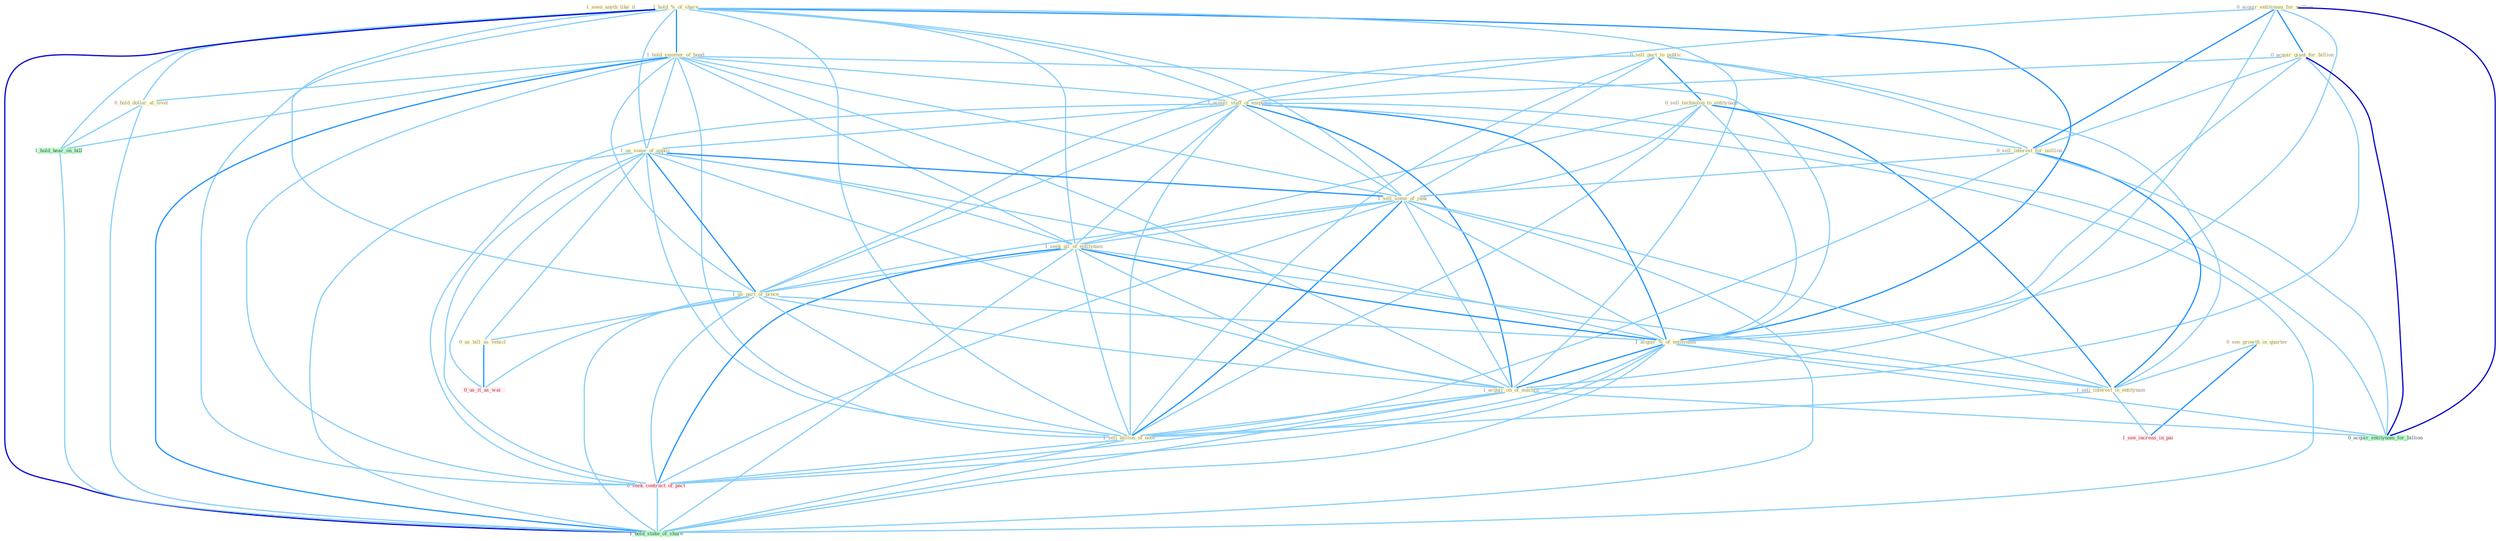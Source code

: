 Graph G{ 
    node
    [shape=polygon,style=filled,width=.5,height=.06,color="#BDFCC9",fixedsize=true,fontsize=4,
    fontcolor="#2f4f4f"];
    {node
    [color="#ffffe0", fontcolor="#8b7d6b"] "1_seen_anyth_like_it " "1_hold_%_of_share " "0_sell_part_to_public " "1_hold_smatter_of_bond " "0_acquir_entitynam_for_million " "0_sell_technolog_to_entitynam " "0_acquir_giant_for_billion " "1_acquir_staff_of_employe " "1_us_some_of_applic " "0_sell_interest_for_million " "1_sell_some_of_junk " "1_seek_all_of_entitynam " "1_us_part_of_proce " "0_see_growth_in_quarter " "0_us_bill_as_vehicl " "1_acquir_%_of_entitynam " "1_acquir_on_of_machin " "0_hold_dollar_at_level " "1_sell_interest_in_entitynam " "1_sell_billion_of_note "}
{node [color="#fff0f5", fontcolor="#b22222"] "0_seek_contract_of_pact " "0_us_it_as_wai " "1_see_increas_in_pai "}
edge [color="#B0E2FF"];

	"1_hold_%_of_share " -- "1_hold_smatter_of_bond " [w="2", color="#1e90ff" , len=0.8];
	"1_hold_%_of_share " -- "1_acquir_staff_of_employe " [w="1", color="#87cefa" ];
	"1_hold_%_of_share " -- "1_us_some_of_applic " [w="1", color="#87cefa" ];
	"1_hold_%_of_share " -- "1_sell_some_of_junk " [w="1", color="#87cefa" ];
	"1_hold_%_of_share " -- "1_seek_all_of_entitynam " [w="1", color="#87cefa" ];
	"1_hold_%_of_share " -- "1_us_part_of_proce " [w="1", color="#87cefa" ];
	"1_hold_%_of_share " -- "1_acquir_%_of_entitynam " [w="2", color="#1e90ff" , len=0.8];
	"1_hold_%_of_share " -- "1_acquir_on_of_machin " [w="1", color="#87cefa" ];
	"1_hold_%_of_share " -- "0_hold_dollar_at_level " [w="1", color="#87cefa" ];
	"1_hold_%_of_share " -- "1_sell_billion_of_note " [w="1", color="#87cefa" ];
	"1_hold_%_of_share " -- "0_seek_contract_of_pact " [w="1", color="#87cefa" ];
	"1_hold_%_of_share " -- "1_hold_hear_on_bill " [w="1", color="#87cefa" ];
	"1_hold_%_of_share " -- "1_hold_stake_of_share " [w="3", color="#0000cd" , len=0.6];
	"0_sell_part_to_public " -- "0_sell_technolog_to_entitynam " [w="2", color="#1e90ff" , len=0.8];
	"0_sell_part_to_public " -- "0_sell_interest_for_million " [w="1", color="#87cefa" ];
	"0_sell_part_to_public " -- "1_sell_some_of_junk " [w="1", color="#87cefa" ];
	"0_sell_part_to_public " -- "1_us_part_of_proce " [w="1", color="#87cefa" ];
	"0_sell_part_to_public " -- "1_sell_interest_in_entitynam " [w="1", color="#87cefa" ];
	"0_sell_part_to_public " -- "1_sell_billion_of_note " [w="1", color="#87cefa" ];
	"1_hold_smatter_of_bond " -- "1_acquir_staff_of_employe " [w="1", color="#87cefa" ];
	"1_hold_smatter_of_bond " -- "1_us_some_of_applic " [w="1", color="#87cefa" ];
	"1_hold_smatter_of_bond " -- "1_sell_some_of_junk " [w="1", color="#87cefa" ];
	"1_hold_smatter_of_bond " -- "1_seek_all_of_entitynam " [w="1", color="#87cefa" ];
	"1_hold_smatter_of_bond " -- "1_us_part_of_proce " [w="1", color="#87cefa" ];
	"1_hold_smatter_of_bond " -- "1_acquir_%_of_entitynam " [w="1", color="#87cefa" ];
	"1_hold_smatter_of_bond " -- "1_acquir_on_of_machin " [w="1", color="#87cefa" ];
	"1_hold_smatter_of_bond " -- "0_hold_dollar_at_level " [w="1", color="#87cefa" ];
	"1_hold_smatter_of_bond " -- "1_sell_billion_of_note " [w="1", color="#87cefa" ];
	"1_hold_smatter_of_bond " -- "0_seek_contract_of_pact " [w="1", color="#87cefa" ];
	"1_hold_smatter_of_bond " -- "1_hold_hear_on_bill " [w="1", color="#87cefa" ];
	"1_hold_smatter_of_bond " -- "1_hold_stake_of_share " [w="2", color="#1e90ff" , len=0.8];
	"0_acquir_entitynam_for_million " -- "0_acquir_giant_for_billion " [w="2", color="#1e90ff" , len=0.8];
	"0_acquir_entitynam_for_million " -- "1_acquir_staff_of_employe " [w="1", color="#87cefa" ];
	"0_acquir_entitynam_for_million " -- "0_sell_interest_for_million " [w="2", color="#1e90ff" , len=0.8];
	"0_acquir_entitynam_for_million " -- "1_acquir_%_of_entitynam " [w="1", color="#87cefa" ];
	"0_acquir_entitynam_for_million " -- "1_acquir_on_of_machin " [w="1", color="#87cefa" ];
	"0_acquir_entitynam_for_million " -- "0_acquir_entitynam_for_billion " [w="3", color="#0000cd" , len=0.6];
	"0_sell_technolog_to_entitynam " -- "0_sell_interest_for_million " [w="1", color="#87cefa" ];
	"0_sell_technolog_to_entitynam " -- "1_sell_some_of_junk " [w="1", color="#87cefa" ];
	"0_sell_technolog_to_entitynam " -- "1_seek_all_of_entitynam " [w="1", color="#87cefa" ];
	"0_sell_technolog_to_entitynam " -- "1_acquir_%_of_entitynam " [w="1", color="#87cefa" ];
	"0_sell_technolog_to_entitynam " -- "1_sell_interest_in_entitynam " [w="2", color="#1e90ff" , len=0.8];
	"0_sell_technolog_to_entitynam " -- "1_sell_billion_of_note " [w="1", color="#87cefa" ];
	"0_acquir_giant_for_billion " -- "1_acquir_staff_of_employe " [w="1", color="#87cefa" ];
	"0_acquir_giant_for_billion " -- "0_sell_interest_for_million " [w="1", color="#87cefa" ];
	"0_acquir_giant_for_billion " -- "1_acquir_%_of_entitynam " [w="1", color="#87cefa" ];
	"0_acquir_giant_for_billion " -- "1_acquir_on_of_machin " [w="1", color="#87cefa" ];
	"0_acquir_giant_for_billion " -- "0_acquir_entitynam_for_billion " [w="3", color="#0000cd" , len=0.6];
	"1_acquir_staff_of_employe " -- "1_us_some_of_applic " [w="1", color="#87cefa" ];
	"1_acquir_staff_of_employe " -- "1_sell_some_of_junk " [w="1", color="#87cefa" ];
	"1_acquir_staff_of_employe " -- "1_seek_all_of_entitynam " [w="1", color="#87cefa" ];
	"1_acquir_staff_of_employe " -- "1_us_part_of_proce " [w="1", color="#87cefa" ];
	"1_acquir_staff_of_employe " -- "1_acquir_%_of_entitynam " [w="2", color="#1e90ff" , len=0.8];
	"1_acquir_staff_of_employe " -- "1_acquir_on_of_machin " [w="2", color="#1e90ff" , len=0.8];
	"1_acquir_staff_of_employe " -- "1_sell_billion_of_note " [w="1", color="#87cefa" ];
	"1_acquir_staff_of_employe " -- "0_seek_contract_of_pact " [w="1", color="#87cefa" ];
	"1_acquir_staff_of_employe " -- "0_acquir_entitynam_for_billion " [w="1", color="#87cefa" ];
	"1_acquir_staff_of_employe " -- "1_hold_stake_of_share " [w="1", color="#87cefa" ];
	"1_us_some_of_applic " -- "1_sell_some_of_junk " [w="2", color="#1e90ff" , len=0.8];
	"1_us_some_of_applic " -- "1_seek_all_of_entitynam " [w="1", color="#87cefa" ];
	"1_us_some_of_applic " -- "1_us_part_of_proce " [w="2", color="#1e90ff" , len=0.8];
	"1_us_some_of_applic " -- "0_us_bill_as_vehicl " [w="1", color="#87cefa" ];
	"1_us_some_of_applic " -- "1_acquir_%_of_entitynam " [w="1", color="#87cefa" ];
	"1_us_some_of_applic " -- "1_acquir_on_of_machin " [w="1", color="#87cefa" ];
	"1_us_some_of_applic " -- "1_sell_billion_of_note " [w="1", color="#87cefa" ];
	"1_us_some_of_applic " -- "0_seek_contract_of_pact " [w="1", color="#87cefa" ];
	"1_us_some_of_applic " -- "0_us_it_as_wai " [w="1", color="#87cefa" ];
	"1_us_some_of_applic " -- "1_hold_stake_of_share " [w="1", color="#87cefa" ];
	"0_sell_interest_for_million " -- "1_sell_some_of_junk " [w="1", color="#87cefa" ];
	"0_sell_interest_for_million " -- "1_sell_interest_in_entitynam " [w="2", color="#1e90ff" , len=0.8];
	"0_sell_interest_for_million " -- "1_sell_billion_of_note " [w="1", color="#87cefa" ];
	"0_sell_interest_for_million " -- "0_acquir_entitynam_for_billion " [w="1", color="#87cefa" ];
	"1_sell_some_of_junk " -- "1_seek_all_of_entitynam " [w="1", color="#87cefa" ];
	"1_sell_some_of_junk " -- "1_us_part_of_proce " [w="1", color="#87cefa" ];
	"1_sell_some_of_junk " -- "1_acquir_%_of_entitynam " [w="1", color="#87cefa" ];
	"1_sell_some_of_junk " -- "1_acquir_on_of_machin " [w="1", color="#87cefa" ];
	"1_sell_some_of_junk " -- "1_sell_interest_in_entitynam " [w="1", color="#87cefa" ];
	"1_sell_some_of_junk " -- "1_sell_billion_of_note " [w="2", color="#1e90ff" , len=0.8];
	"1_sell_some_of_junk " -- "0_seek_contract_of_pact " [w="1", color="#87cefa" ];
	"1_sell_some_of_junk " -- "1_hold_stake_of_share " [w="1", color="#87cefa" ];
	"1_seek_all_of_entitynam " -- "1_us_part_of_proce " [w="1", color="#87cefa" ];
	"1_seek_all_of_entitynam " -- "1_acquir_%_of_entitynam " [w="2", color="#1e90ff" , len=0.8];
	"1_seek_all_of_entitynam " -- "1_acquir_on_of_machin " [w="1", color="#87cefa" ];
	"1_seek_all_of_entitynam " -- "1_sell_interest_in_entitynam " [w="1", color="#87cefa" ];
	"1_seek_all_of_entitynam " -- "1_sell_billion_of_note " [w="1", color="#87cefa" ];
	"1_seek_all_of_entitynam " -- "0_seek_contract_of_pact " [w="2", color="#1e90ff" , len=0.8];
	"1_seek_all_of_entitynam " -- "1_hold_stake_of_share " [w="1", color="#87cefa" ];
	"1_us_part_of_proce " -- "0_us_bill_as_vehicl " [w="1", color="#87cefa" ];
	"1_us_part_of_proce " -- "1_acquir_%_of_entitynam " [w="1", color="#87cefa" ];
	"1_us_part_of_proce " -- "1_acquir_on_of_machin " [w="1", color="#87cefa" ];
	"1_us_part_of_proce " -- "1_sell_billion_of_note " [w="1", color="#87cefa" ];
	"1_us_part_of_proce " -- "0_seek_contract_of_pact " [w="1", color="#87cefa" ];
	"1_us_part_of_proce " -- "0_us_it_as_wai " [w="1", color="#87cefa" ];
	"1_us_part_of_proce " -- "1_hold_stake_of_share " [w="1", color="#87cefa" ];
	"0_see_growth_in_quarter " -- "1_sell_interest_in_entitynam " [w="1", color="#87cefa" ];
	"0_see_growth_in_quarter " -- "1_see_increas_in_pai " [w="2", color="#1e90ff" , len=0.8];
	"0_us_bill_as_vehicl " -- "0_us_it_as_wai " [w="2", color="#1e90ff" , len=0.8];
	"1_acquir_%_of_entitynam " -- "1_acquir_on_of_machin " [w="2", color="#1e90ff" , len=0.8];
	"1_acquir_%_of_entitynam " -- "1_sell_interest_in_entitynam " [w="1", color="#87cefa" ];
	"1_acquir_%_of_entitynam " -- "1_sell_billion_of_note " [w="1", color="#87cefa" ];
	"1_acquir_%_of_entitynam " -- "0_seek_contract_of_pact " [w="1", color="#87cefa" ];
	"1_acquir_%_of_entitynam " -- "0_acquir_entitynam_for_billion " [w="1", color="#87cefa" ];
	"1_acquir_%_of_entitynam " -- "1_hold_stake_of_share " [w="1", color="#87cefa" ];
	"1_acquir_on_of_machin " -- "1_sell_billion_of_note " [w="1", color="#87cefa" ];
	"1_acquir_on_of_machin " -- "0_seek_contract_of_pact " [w="1", color="#87cefa" ];
	"1_acquir_on_of_machin " -- "0_acquir_entitynam_for_billion " [w="1", color="#87cefa" ];
	"1_acquir_on_of_machin " -- "1_hold_stake_of_share " [w="1", color="#87cefa" ];
	"0_hold_dollar_at_level " -- "1_hold_hear_on_bill " [w="1", color="#87cefa" ];
	"0_hold_dollar_at_level " -- "1_hold_stake_of_share " [w="1", color="#87cefa" ];
	"1_sell_interest_in_entitynam " -- "1_sell_billion_of_note " [w="1", color="#87cefa" ];
	"1_sell_interest_in_entitynam " -- "1_see_increas_in_pai " [w="1", color="#87cefa" ];
	"1_sell_billion_of_note " -- "0_seek_contract_of_pact " [w="1", color="#87cefa" ];
	"1_sell_billion_of_note " -- "1_hold_stake_of_share " [w="1", color="#87cefa" ];
	"0_seek_contract_of_pact " -- "1_hold_stake_of_share " [w="1", color="#87cefa" ];
	"1_hold_hear_on_bill " -- "1_hold_stake_of_share " [w="1", color="#87cefa" ];
}